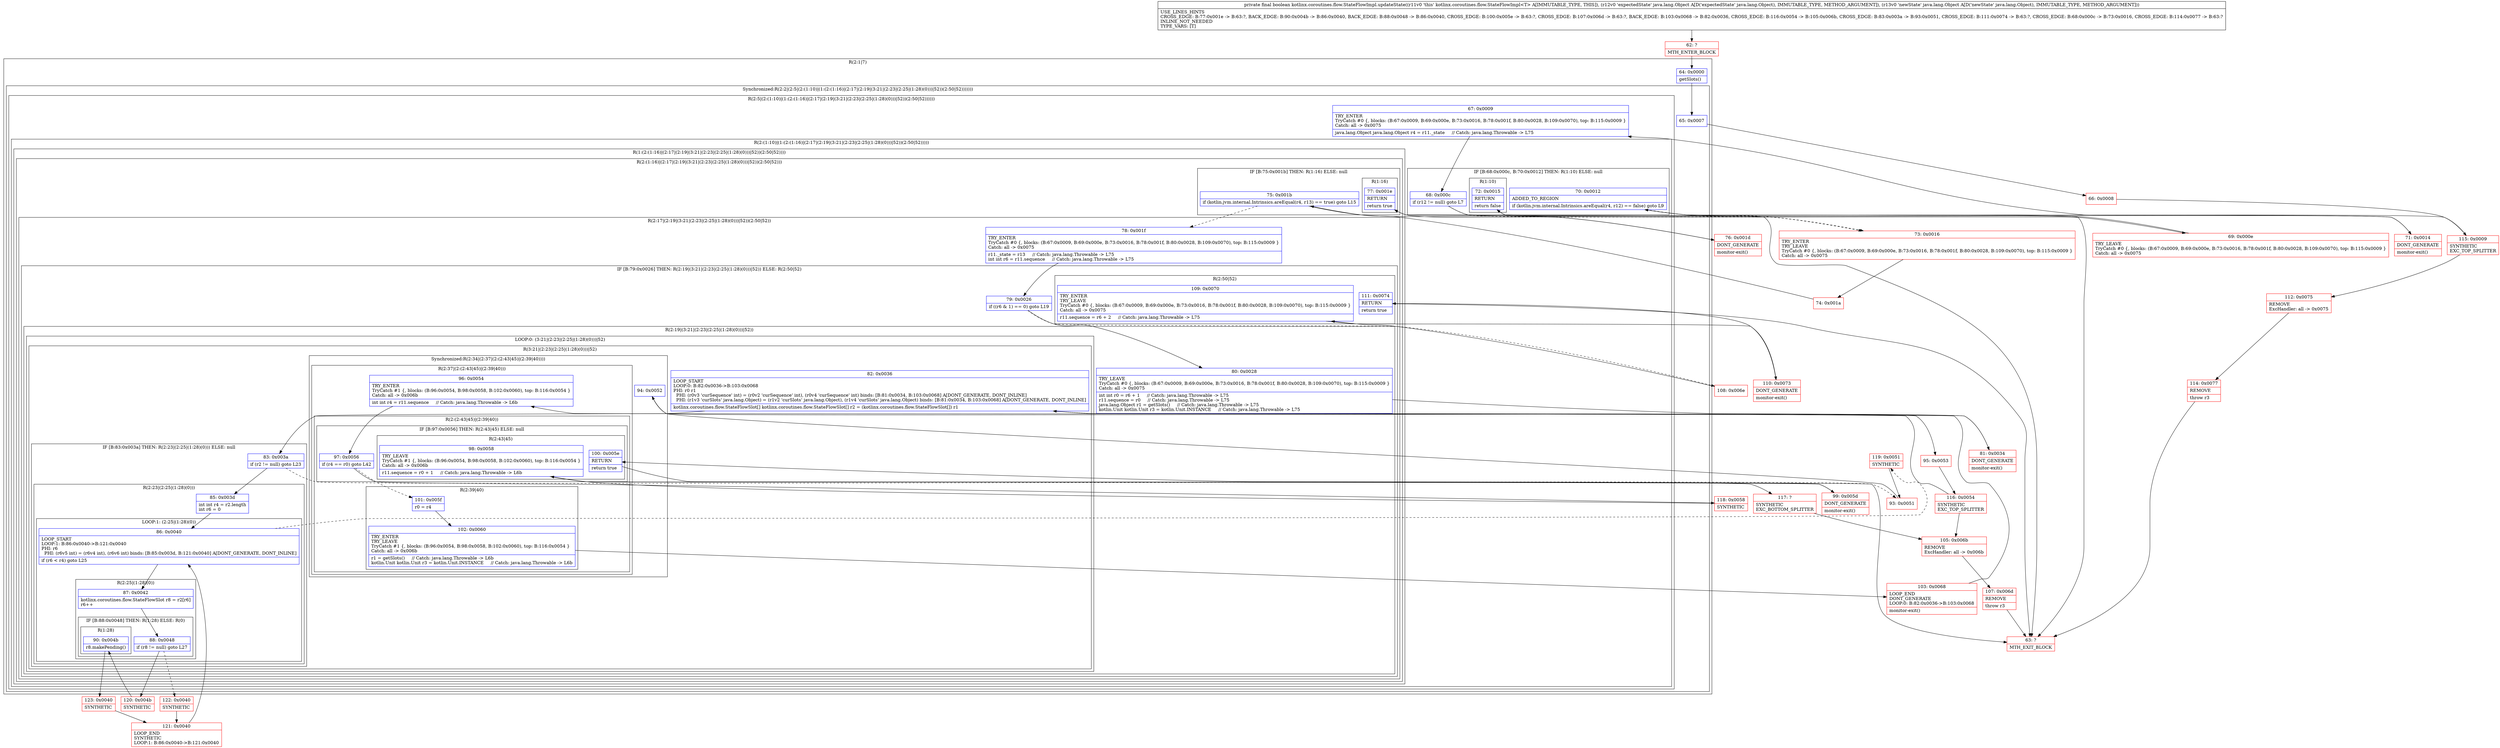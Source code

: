 digraph "CFG forkotlinx.coroutines.flow.StateFlowImpl.updateState(Ljava\/lang\/Object;Ljava\/lang\/Object;)Z" {
subgraph cluster_Region_1187772690 {
label = "R(2:1|7)";
node [shape=record,color=blue];
Node_64 [shape=record,label="{64\:\ 0x0000|getSlots()\l}"];
subgraph cluster_SynchronizedRegion_66272890 {
label = "Synchronized:R(2:2|(2:5|(2:(1:10)|(1:(2:(1:16)|(2:17|(2:19|(3:21|(2:23|(2:25|(1:28)(0)))|52))(2:50|52)))))))";
node [shape=record,color=blue];
Node_65 [shape=record,label="{65\:\ 0x0007}"];
subgraph cluster_Region_188718952 {
label = "R(2:5|(2:(1:10)|(1:(2:(1:16)|(2:17|(2:19|(3:21|(2:23|(2:25|(1:28)(0)))|52))(2:50|52))))))";
node [shape=record,color=blue];
Node_67 [shape=record,label="{67\:\ 0x0009|TRY_ENTER\lTryCatch #0 \{, blocks: (B:67:0x0009, B:69:0x000e, B:73:0x0016, B:78:0x001f, B:80:0x0028, B:109:0x0070), top: B:115:0x0009 \}\lCatch: all \-\> 0x0075\l|java.lang.Object java.lang.Object r4 = r11._state     \/\/ Catch: java.lang.Throwable \-\> L75\l}"];
subgraph cluster_Region_211261984 {
label = "R(2:(1:10)|(1:(2:(1:16)|(2:17|(2:19|(3:21|(2:23|(2:25|(1:28)(0)))|52))(2:50|52)))))";
node [shape=record,color=blue];
subgraph cluster_IfRegion_1156406299 {
label = "IF [B:68:0x000c, B:70:0x0012] THEN: R(1:10) ELSE: null";
node [shape=record,color=blue];
Node_68 [shape=record,label="{68\:\ 0x000c|if (r12 != null) goto L7\l}"];
Node_70 [shape=record,label="{70\:\ 0x0012|ADDED_TO_REGION\l|if (kotlin.jvm.internal.Intrinsics.areEqual(r4, r12) == false) goto L9\l}"];
subgraph cluster_Region_1254759362 {
label = "R(1:10)";
node [shape=record,color=blue];
Node_72 [shape=record,label="{72\:\ 0x0015|RETURN\l|return false\l}"];
}
}
subgraph cluster_Region_1406167264 {
label = "R(1:(2:(1:16)|(2:17|(2:19|(3:21|(2:23|(2:25|(1:28)(0)))|52))(2:50|52))))";
node [shape=record,color=blue];
subgraph cluster_Region_1229626382 {
label = "R(2:(1:16)|(2:17|(2:19|(3:21|(2:23|(2:25|(1:28)(0)))|52))(2:50|52)))";
node [shape=record,color=blue];
subgraph cluster_IfRegion_22279604 {
label = "IF [B:75:0x001b] THEN: R(1:16) ELSE: null";
node [shape=record,color=blue];
Node_75 [shape=record,label="{75\:\ 0x001b|if (kotlin.jvm.internal.Intrinsics.areEqual(r4, r13) == true) goto L15\l}"];
subgraph cluster_Region_2033994141 {
label = "R(1:16)";
node [shape=record,color=blue];
Node_77 [shape=record,label="{77\:\ 0x001e|RETURN\l|return true\l}"];
}
}
subgraph cluster_Region_397193463 {
label = "R(2:17|(2:19|(3:21|(2:23|(2:25|(1:28)(0)))|52))(2:50|52))";
node [shape=record,color=blue];
Node_78 [shape=record,label="{78\:\ 0x001f|TRY_ENTER\lTryCatch #0 \{, blocks: (B:67:0x0009, B:69:0x000e, B:73:0x0016, B:78:0x001f, B:80:0x0028, B:109:0x0070), top: B:115:0x0009 \}\lCatch: all \-\> 0x0075\l|r11._state = r13     \/\/ Catch: java.lang.Throwable \-\> L75\lint int r6 = r11.sequence     \/\/ Catch: java.lang.Throwable \-\> L75\l}"];
subgraph cluster_IfRegion_1612687797 {
label = "IF [B:79:0x0026] THEN: R(2:19|(3:21|(2:23|(2:25|(1:28)(0)))|52)) ELSE: R(2:50|52)";
node [shape=record,color=blue];
Node_79 [shape=record,label="{79\:\ 0x0026|if ((r6 & 1) == 0) goto L19\l}"];
subgraph cluster_Region_1312566313 {
label = "R(2:19|(3:21|(2:23|(2:25|(1:28)(0)))|52))";
node [shape=record,color=blue];
Node_80 [shape=record,label="{80\:\ 0x0028|TRY_LEAVE\lTryCatch #0 \{, blocks: (B:67:0x0009, B:69:0x000e, B:73:0x0016, B:78:0x001f, B:80:0x0028, B:109:0x0070), top: B:115:0x0009 \}\lCatch: all \-\> 0x0075\l|int int r0 = r6 + 1     \/\/ Catch: java.lang.Throwable \-\> L75\lr11.sequence = r0     \/\/ Catch: java.lang.Throwable \-\> L75\ljava.lang.Object r1 = getSlots()     \/\/ Catch: java.lang.Throwable \-\> L75\lkotlin.Unit kotlin.Unit r3 = kotlin.Unit.INSTANCE     \/\/ Catch: java.lang.Throwable \-\> L75\l}"];
subgraph cluster_LoopRegion_1672632691 {
label = "LOOP:0: (3:21|(2:23|(2:25|(1:28)(0)))|52)";
node [shape=record,color=blue];
subgraph cluster_Region_606078533 {
label = "R(3:21|(2:23|(2:25|(1:28)(0)))|52)";
node [shape=record,color=blue];
Node_82 [shape=record,label="{82\:\ 0x0036|LOOP_START\lLOOP:0: B:82:0x0036\-\>B:103:0x0068\lPHI: r0 r1 \l  PHI: (r0v3 'curSequence' int) = (r0v2 'curSequence' int), (r0v4 'curSequence' int) binds: [B:81:0x0034, B:103:0x0068] A[DONT_GENERATE, DONT_INLINE]\l  PHI: (r1v3 'curSlots' java.lang.Object) = (r1v2 'curSlots' java.lang.Object), (r1v4 'curSlots' java.lang.Object) binds: [B:81:0x0034, B:103:0x0068] A[DONT_GENERATE, DONT_INLINE]\l|kotlinx.coroutines.flow.StateFlowSlot[] kotlinx.coroutines.flow.StateFlowSlot[] r2 = (kotlinx.coroutines.flow.StateFlowSlot[]) r1\l}"];
subgraph cluster_IfRegion_722847573 {
label = "IF [B:83:0x003a] THEN: R(2:23|(2:25|(1:28)(0))) ELSE: null";
node [shape=record,color=blue];
Node_83 [shape=record,label="{83\:\ 0x003a|if (r2 != null) goto L23\l}"];
subgraph cluster_Region_1127678128 {
label = "R(2:23|(2:25|(1:28)(0)))";
node [shape=record,color=blue];
Node_85 [shape=record,label="{85\:\ 0x003d|int int r4 = r2.length\lint r6 = 0\l}"];
subgraph cluster_LoopRegion_875576252 {
label = "LOOP:1: (2:25|(1:28)(0))";
node [shape=record,color=blue];
Node_86 [shape=record,label="{86\:\ 0x0040|LOOP_START\lLOOP:1: B:86:0x0040\-\>B:121:0x0040\lPHI: r6 \l  PHI: (r6v5 int) = (r6v4 int), (r6v6 int) binds: [B:85:0x003d, B:121:0x0040] A[DONT_GENERATE, DONT_INLINE]\l|if (r6 \< r4) goto L25\l}"];
subgraph cluster_Region_355226491 {
label = "R(2:25|(1:28)(0))";
node [shape=record,color=blue];
Node_87 [shape=record,label="{87\:\ 0x0042|kotlinx.coroutines.flow.StateFlowSlot r8 = r2[r6]\lr6++\l}"];
subgraph cluster_IfRegion_1341755146 {
label = "IF [B:88:0x0048] THEN: R(1:28) ELSE: R(0)";
node [shape=record,color=blue];
Node_88 [shape=record,label="{88\:\ 0x0048|if (r8 != null) goto L27\l}"];
subgraph cluster_Region_943303173 {
label = "R(1:28)";
node [shape=record,color=blue];
Node_90 [shape=record,label="{90\:\ 0x004b|r8.makePending()\l}"];
}
subgraph cluster_Region_863353485 {
label = "R(0)";
node [shape=record,color=blue];
}
}
}
}
}
}
subgraph cluster_SynchronizedRegion_784525825 {
label = "Synchronized:R(2:34|(2:37|(2:(2:43|45)|(2:39|40))))";
node [shape=record,color=blue];
Node_94 [shape=record,label="{94\:\ 0x0052}"];
subgraph cluster_Region_832204213 {
label = "R(2:37|(2:(2:43|45)|(2:39|40)))";
node [shape=record,color=blue];
Node_96 [shape=record,label="{96\:\ 0x0054|TRY_ENTER\lTryCatch #1 \{, blocks: (B:96:0x0054, B:98:0x0058, B:102:0x0060), top: B:116:0x0054 \}\lCatch: all \-\> 0x006b\l|int int r4 = r11.sequence     \/\/ Catch: java.lang.Throwable \-\> L6b\l}"];
subgraph cluster_Region_891891429 {
label = "R(2:(2:43|45)|(2:39|40))";
node [shape=record,color=blue];
subgraph cluster_IfRegion_1070264335 {
label = "IF [B:97:0x0056] THEN: R(2:43|45) ELSE: null";
node [shape=record,color=blue];
Node_97 [shape=record,label="{97\:\ 0x0056|if (r4 == r0) goto L42\l}"];
subgraph cluster_Region_272158395 {
label = "R(2:43|45)";
node [shape=record,color=blue];
Node_98 [shape=record,label="{98\:\ 0x0058|TRY_LEAVE\lTryCatch #1 \{, blocks: (B:96:0x0054, B:98:0x0058, B:102:0x0060), top: B:116:0x0054 \}\lCatch: all \-\> 0x006b\l|r11.sequence = r0 + 1     \/\/ Catch: java.lang.Throwable \-\> L6b\l}"];
Node_100 [shape=record,label="{100\:\ 0x005e|RETURN\l|return true\l}"];
}
}
subgraph cluster_Region_570800123 {
label = "R(2:39|40)";
node [shape=record,color=blue];
Node_101 [shape=record,label="{101\:\ 0x005f|r0 = r4\l}"];
Node_102 [shape=record,label="{102\:\ 0x0060|TRY_ENTER\lTRY_LEAVE\lTryCatch #1 \{, blocks: (B:96:0x0054, B:98:0x0058, B:102:0x0060), top: B:116:0x0054 \}\lCatch: all \-\> 0x006b\l|r1 = getSlots()     \/\/ Catch: java.lang.Throwable \-\> L6b\lkotlin.Unit kotlin.Unit r3 = kotlin.Unit.INSTANCE     \/\/ Catch: java.lang.Throwable \-\> L6b\l}"];
}
}
}
}
}
}
}
subgraph cluster_Region_1348242959 {
label = "R(2:50|52)";
node [shape=record,color=blue];
Node_109 [shape=record,label="{109\:\ 0x0070|TRY_ENTER\lTRY_LEAVE\lTryCatch #0 \{, blocks: (B:67:0x0009, B:69:0x000e, B:73:0x0016, B:78:0x001f, B:80:0x0028, B:109:0x0070), top: B:115:0x0009 \}\lCatch: all \-\> 0x0075\l|r11.sequence = r6 + 2     \/\/ Catch: java.lang.Throwable \-\> L75\l}"];
Node_111 [shape=record,label="{111\:\ 0x0074|RETURN\l|return true\l}"];
}
}
}
}
}
}
}
}
}
Node_62 [shape=record,color=red,label="{62\:\ ?|MTH_ENTER_BLOCK\l}"];
Node_66 [shape=record,color=red,label="{66\:\ 0x0008}"];
Node_115 [shape=record,color=red,label="{115\:\ 0x0009|SYNTHETIC\lEXC_TOP_SPLITTER\l}"];
Node_69 [shape=record,color=red,label="{69\:\ 0x000e|TRY_LEAVE\lTryCatch #0 \{, blocks: (B:67:0x0009, B:69:0x000e, B:73:0x0016, B:78:0x001f, B:80:0x0028, B:109:0x0070), top: B:115:0x0009 \}\lCatch: all \-\> 0x0075\l}"];
Node_71 [shape=record,color=red,label="{71\:\ 0x0014|DONT_GENERATE\l|monitor\-exit()\l}"];
Node_63 [shape=record,color=red,label="{63\:\ ?|MTH_EXIT_BLOCK\l}"];
Node_73 [shape=record,color=red,label="{73\:\ 0x0016|TRY_ENTER\lTRY_LEAVE\lTryCatch #0 \{, blocks: (B:67:0x0009, B:69:0x000e, B:73:0x0016, B:78:0x001f, B:80:0x0028, B:109:0x0070), top: B:115:0x0009 \}\lCatch: all \-\> 0x0075\l}"];
Node_74 [shape=record,color=red,label="{74\:\ 0x001a}"];
Node_76 [shape=record,color=red,label="{76\:\ 0x001d|DONT_GENERATE\l|monitor\-exit()\l}"];
Node_81 [shape=record,color=red,label="{81\:\ 0x0034|DONT_GENERATE\l|monitor\-exit()\l}"];
Node_120 [shape=record,color=red,label="{120\:\ 0x004b|SYNTHETIC\l}"];
Node_123 [shape=record,color=red,label="{123\:\ 0x0040|SYNTHETIC\l}"];
Node_121 [shape=record,color=red,label="{121\:\ 0x0040|LOOP_END\lSYNTHETIC\lLOOP:1: B:86:0x0040\-\>B:121:0x0040\l}"];
Node_122 [shape=record,color=red,label="{122\:\ 0x0040|SYNTHETIC\l}"];
Node_119 [shape=record,color=red,label="{119\:\ 0x0051|SYNTHETIC\l}"];
Node_93 [shape=record,color=red,label="{93\:\ 0x0051}"];
Node_95 [shape=record,color=red,label="{95\:\ 0x0053}"];
Node_116 [shape=record,color=red,label="{116\:\ 0x0054|SYNTHETIC\lEXC_TOP_SPLITTER\l}"];
Node_103 [shape=record,color=red,label="{103\:\ 0x0068|LOOP_END\lDONT_GENERATE\lLOOP:0: B:82:0x0036\-\>B:103:0x0068\l|monitor\-exit()\l}"];
Node_118 [shape=record,color=red,label="{118\:\ 0x0058|SYNTHETIC\l}"];
Node_99 [shape=record,color=red,label="{99\:\ 0x005d|DONT_GENERATE\l|monitor\-exit()\l}"];
Node_117 [shape=record,color=red,label="{117\:\ ?|SYNTHETIC\lEXC_BOTTOM_SPLITTER\l}"];
Node_105 [shape=record,color=red,label="{105\:\ 0x006b|REMOVE\lExcHandler: all \-\> 0x006b\l}"];
Node_107 [shape=record,color=red,label="{107\:\ 0x006d|REMOVE\l|throw r3\l}"];
Node_108 [shape=record,color=red,label="{108\:\ 0x006e}"];
Node_110 [shape=record,color=red,label="{110\:\ 0x0073|DONT_GENERATE\l|monitor\-exit()\l}"];
Node_112 [shape=record,color=red,label="{112\:\ 0x0075|REMOVE\lExcHandler: all \-\> 0x0075\l}"];
Node_114 [shape=record,color=red,label="{114\:\ 0x0077|REMOVE\l|throw r3\l}"];
MethodNode[shape=record,label="{private final boolean kotlinx.coroutines.flow.StateFlowImpl.updateState((r11v0 'this' kotlinx.coroutines.flow.StateFlowImpl\<T\> A[IMMUTABLE_TYPE, THIS]), (r12v0 'expectedState' java.lang.Object A[D('expectedState' java.lang.Object), IMMUTABLE_TYPE, METHOD_ARGUMENT]), (r13v0 'newState' java.lang.Object A[D('newState' java.lang.Object), IMMUTABLE_TYPE, METHOD_ARGUMENT]))  | USE_LINES_HINTS\lCROSS_EDGE: B:77:0x001e \-\> B:63:?, BACK_EDGE: B:90:0x004b \-\> B:86:0x0040, BACK_EDGE: B:88:0x0048 \-\> B:86:0x0040, CROSS_EDGE: B:100:0x005e \-\> B:63:?, CROSS_EDGE: B:107:0x006d \-\> B:63:?, BACK_EDGE: B:103:0x0068 \-\> B:82:0x0036, CROSS_EDGE: B:116:0x0054 \-\> B:105:0x006b, CROSS_EDGE: B:83:0x003a \-\> B:93:0x0051, CROSS_EDGE: B:111:0x0074 \-\> B:63:?, CROSS_EDGE: B:68:0x000c \-\> B:73:0x0016, CROSS_EDGE: B:114:0x0077 \-\> B:63:?\lINLINE_NOT_NEEDED\lTYPE_VARS: [T]\l}"];
MethodNode -> Node_62;Node_64 -> Node_65;
Node_65 -> Node_66;
Node_67 -> Node_68;
Node_68 -> Node_69;
Node_68 -> Node_73[style=dashed];
Node_70 -> Node_71;
Node_70 -> Node_73[style=dashed];
Node_72 -> Node_63;
Node_75 -> Node_76;
Node_75 -> Node_78[style=dashed];
Node_77 -> Node_63;
Node_78 -> Node_79;
Node_79 -> Node_80;
Node_79 -> Node_108[style=dashed];
Node_80 -> Node_81;
Node_82 -> Node_83;
Node_83 -> Node_85;
Node_83 -> Node_93[style=dashed];
Node_85 -> Node_86;
Node_86 -> Node_87;
Node_86 -> Node_119[style=dashed];
Node_87 -> Node_88;
Node_88 -> Node_120;
Node_88 -> Node_122[style=dashed];
Node_90 -> Node_123;
Node_94 -> Node_95;
Node_96 -> Node_97;
Node_97 -> Node_101[style=dashed];
Node_97 -> Node_118;
Node_98 -> Node_99;
Node_98 -> Node_117;
Node_100 -> Node_63;
Node_101 -> Node_102;
Node_102 -> Node_103;
Node_109 -> Node_110;
Node_111 -> Node_63;
Node_62 -> Node_64;
Node_66 -> Node_115;
Node_115 -> Node_67;
Node_115 -> Node_112;
Node_69 -> Node_70;
Node_71 -> Node_72;
Node_73 -> Node_74;
Node_74 -> Node_75;
Node_76 -> Node_77;
Node_81 -> Node_82;
Node_120 -> Node_90;
Node_123 -> Node_121;
Node_121 -> Node_86;
Node_122 -> Node_121;
Node_119 -> Node_93;
Node_93 -> Node_94;
Node_95 -> Node_116;
Node_116 -> Node_96;
Node_116 -> Node_105;
Node_103 -> Node_82;
Node_118 -> Node_98;
Node_99 -> Node_100;
Node_117 -> Node_105;
Node_105 -> Node_107;
Node_107 -> Node_63;
Node_108 -> Node_109;
Node_110 -> Node_111;
Node_112 -> Node_114;
Node_114 -> Node_63;
}

